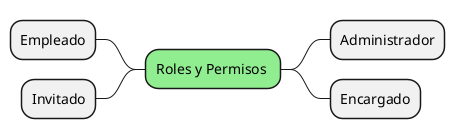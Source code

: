@startmindmap "Diagrama de contexto 1 - Identificación de roles"

<style>
mindmapDiagram {
    .green {
        BackgroundColor lightgreen
    }
    .rose {
        BackgroundColor #FFBBCC
    }
    .blue {
        BackgroundColor lightblue
    }
    .yellow {
        BackgroundColor lightyellow
    }
    .orange {
        BackgroundColor #FECF79
    }
    .white {
        BackgroundColor white
    }
}
</style>

* Roles y Permisos <<green>>
++ Administrador
++ Encargado

left side

-- Empleado
-- Invitado
@endmindmap
